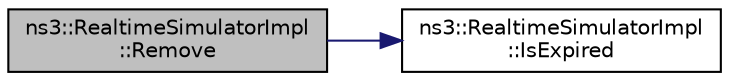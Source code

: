 digraph "ns3::RealtimeSimulatorImpl::Remove"
{
 // LATEX_PDF_SIZE
  edge [fontname="Helvetica",fontsize="10",labelfontname="Helvetica",labelfontsize="10"];
  node [fontname="Helvetica",fontsize="10",shape=record];
  rankdir="LR";
  Node1 [label="ns3::RealtimeSimulatorImpl\l::Remove",height=0.2,width=0.4,color="black", fillcolor="grey75", style="filled", fontcolor="black",tooltip="Remove an event from the event list."];
  Node1 -> Node2 [color="midnightblue",fontsize="10",style="solid",fontname="Helvetica"];
  Node2 [label="ns3::RealtimeSimulatorImpl\l::IsExpired",height=0.2,width=0.4,color="black", fillcolor="white", style="filled",URL="$classns3_1_1_realtime_simulator_impl.html#aff813e6c1cb5871d12a7ab481b41cfe7",tooltip="Check if an event has already run or been cancelled."];
}
